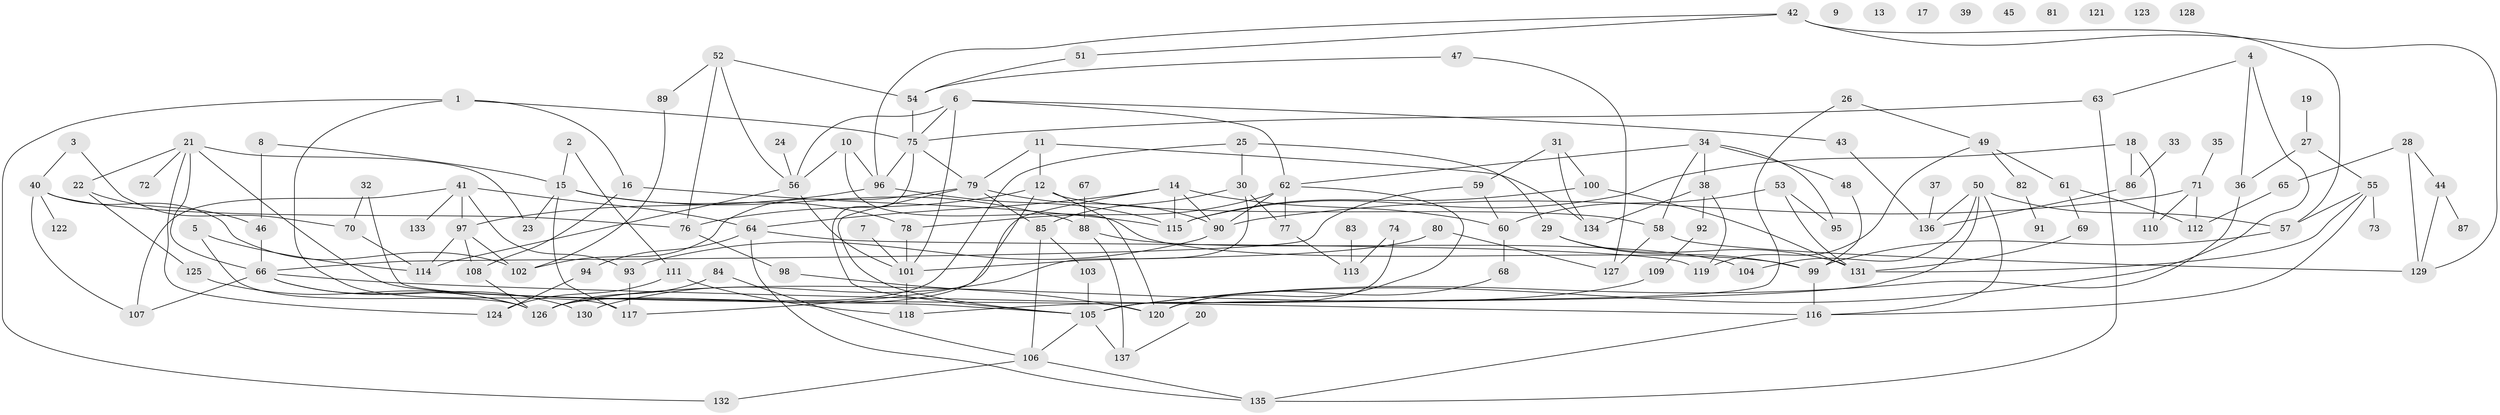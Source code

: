 // coarse degree distribution, {2: 0.12195121951219512, 1: 0.14634146341463414, 0: 0.21951219512195122, 4: 0.0975609756097561, 3: 0.12195121951219512, 6: 0.04878048780487805, 5: 0.04878048780487805, 7: 0.07317073170731707, 9: 0.04878048780487805, 12: 0.024390243902439025, 8: 0.024390243902439025, 10: 0.024390243902439025}
// Generated by graph-tools (version 1.1) at 2025/43/03/04/25 21:43:25]
// undirected, 137 vertices, 209 edges
graph export_dot {
graph [start="1"]
  node [color=gray90,style=filled];
  1;
  2;
  3;
  4;
  5;
  6;
  7;
  8;
  9;
  10;
  11;
  12;
  13;
  14;
  15;
  16;
  17;
  18;
  19;
  20;
  21;
  22;
  23;
  24;
  25;
  26;
  27;
  28;
  29;
  30;
  31;
  32;
  33;
  34;
  35;
  36;
  37;
  38;
  39;
  40;
  41;
  42;
  43;
  44;
  45;
  46;
  47;
  48;
  49;
  50;
  51;
  52;
  53;
  54;
  55;
  56;
  57;
  58;
  59;
  60;
  61;
  62;
  63;
  64;
  65;
  66;
  67;
  68;
  69;
  70;
  71;
  72;
  73;
  74;
  75;
  76;
  77;
  78;
  79;
  80;
  81;
  82;
  83;
  84;
  85;
  86;
  87;
  88;
  89;
  90;
  91;
  92;
  93;
  94;
  95;
  96;
  97;
  98;
  99;
  100;
  101;
  102;
  103;
  104;
  105;
  106;
  107;
  108;
  109;
  110;
  111;
  112;
  113;
  114;
  115;
  116;
  117;
  118;
  119;
  120;
  121;
  122;
  123;
  124;
  125;
  126;
  127;
  128;
  129;
  130;
  131;
  132;
  133;
  134;
  135;
  136;
  137;
  1 -- 16;
  1 -- 75;
  1 -- 117;
  1 -- 132;
  2 -- 15;
  2 -- 111;
  3 -- 40;
  3 -- 70;
  4 -- 36;
  4 -- 63;
  4 -- 105;
  5 -- 114;
  5 -- 126;
  6 -- 43;
  6 -- 56;
  6 -- 62;
  6 -- 75;
  6 -- 101;
  7 -- 101;
  8 -- 15;
  8 -- 46;
  10 -- 56;
  10 -- 96;
  10 -- 99;
  11 -- 12;
  11 -- 79;
  11 -- 134;
  12 -- 58;
  12 -- 76;
  12 -- 117;
  12 -- 120;
  14 -- 60;
  14 -- 64;
  14 -- 90;
  14 -- 115;
  14 -- 126;
  15 -- 23;
  15 -- 78;
  15 -- 88;
  15 -- 117;
  16 -- 108;
  16 -- 115;
  18 -- 86;
  18 -- 110;
  18 -- 115;
  19 -- 27;
  20 -- 137;
  21 -- 22;
  21 -- 23;
  21 -- 66;
  21 -- 72;
  21 -- 105;
  21 -- 124;
  22 -- 46;
  22 -- 125;
  24 -- 56;
  25 -- 29;
  25 -- 30;
  25 -- 126;
  26 -- 49;
  26 -- 120;
  27 -- 36;
  27 -- 55;
  28 -- 44;
  28 -- 65;
  28 -- 129;
  29 -- 99;
  29 -- 131;
  30 -- 77;
  30 -- 85;
  30 -- 130;
  31 -- 59;
  31 -- 100;
  31 -- 134;
  32 -- 70;
  32 -- 120;
  33 -- 86;
  34 -- 38;
  34 -- 48;
  34 -- 58;
  34 -- 62;
  34 -- 95;
  35 -- 71;
  36 -- 105;
  37 -- 136;
  38 -- 92;
  38 -- 119;
  38 -- 134;
  40 -- 76;
  40 -- 102;
  40 -- 107;
  40 -- 122;
  41 -- 64;
  41 -- 93;
  41 -- 97;
  41 -- 107;
  41 -- 133;
  42 -- 51;
  42 -- 57;
  42 -- 96;
  42 -- 129;
  43 -- 136;
  44 -- 87;
  44 -- 129;
  46 -- 66;
  47 -- 54;
  47 -- 127;
  48 -- 99;
  49 -- 61;
  49 -- 82;
  49 -- 119;
  50 -- 57;
  50 -- 104;
  50 -- 116;
  50 -- 118;
  50 -- 136;
  51 -- 54;
  52 -- 54;
  52 -- 56;
  52 -- 76;
  52 -- 89;
  53 -- 60;
  53 -- 95;
  53 -- 131;
  54 -- 75;
  55 -- 57;
  55 -- 73;
  55 -- 116;
  55 -- 131;
  56 -- 101;
  56 -- 114;
  57 -- 99;
  58 -- 127;
  58 -- 129;
  59 -- 60;
  59 -- 66;
  60 -- 68;
  61 -- 69;
  61 -- 112;
  62 -- 77;
  62 -- 78;
  62 -- 90;
  62 -- 120;
  63 -- 75;
  63 -- 135;
  64 -- 94;
  64 -- 119;
  64 -- 135;
  65 -- 112;
  66 -- 107;
  66 -- 116;
  66 -- 126;
  66 -- 130;
  67 -- 88;
  68 -- 120;
  69 -- 131;
  70 -- 114;
  71 -- 90;
  71 -- 110;
  71 -- 112;
  74 -- 105;
  74 -- 113;
  75 -- 79;
  75 -- 96;
  75 -- 105;
  76 -- 98;
  77 -- 113;
  78 -- 101;
  79 -- 85;
  79 -- 90;
  79 -- 102;
  79 -- 105;
  80 -- 101;
  80 -- 127;
  82 -- 91;
  83 -- 113;
  84 -- 106;
  84 -- 126;
  85 -- 103;
  85 -- 106;
  86 -- 136;
  88 -- 104;
  88 -- 137;
  89 -- 102;
  90 -- 93;
  92 -- 109;
  93 -- 117;
  94 -- 124;
  96 -- 97;
  96 -- 115;
  97 -- 102;
  97 -- 108;
  97 -- 114;
  98 -- 120;
  99 -- 116;
  100 -- 115;
  100 -- 131;
  101 -- 118;
  103 -- 105;
  105 -- 106;
  105 -- 137;
  106 -- 132;
  106 -- 135;
  108 -- 126;
  109 -- 126;
  111 -- 118;
  111 -- 124;
  116 -- 135;
  125 -- 126;
}
